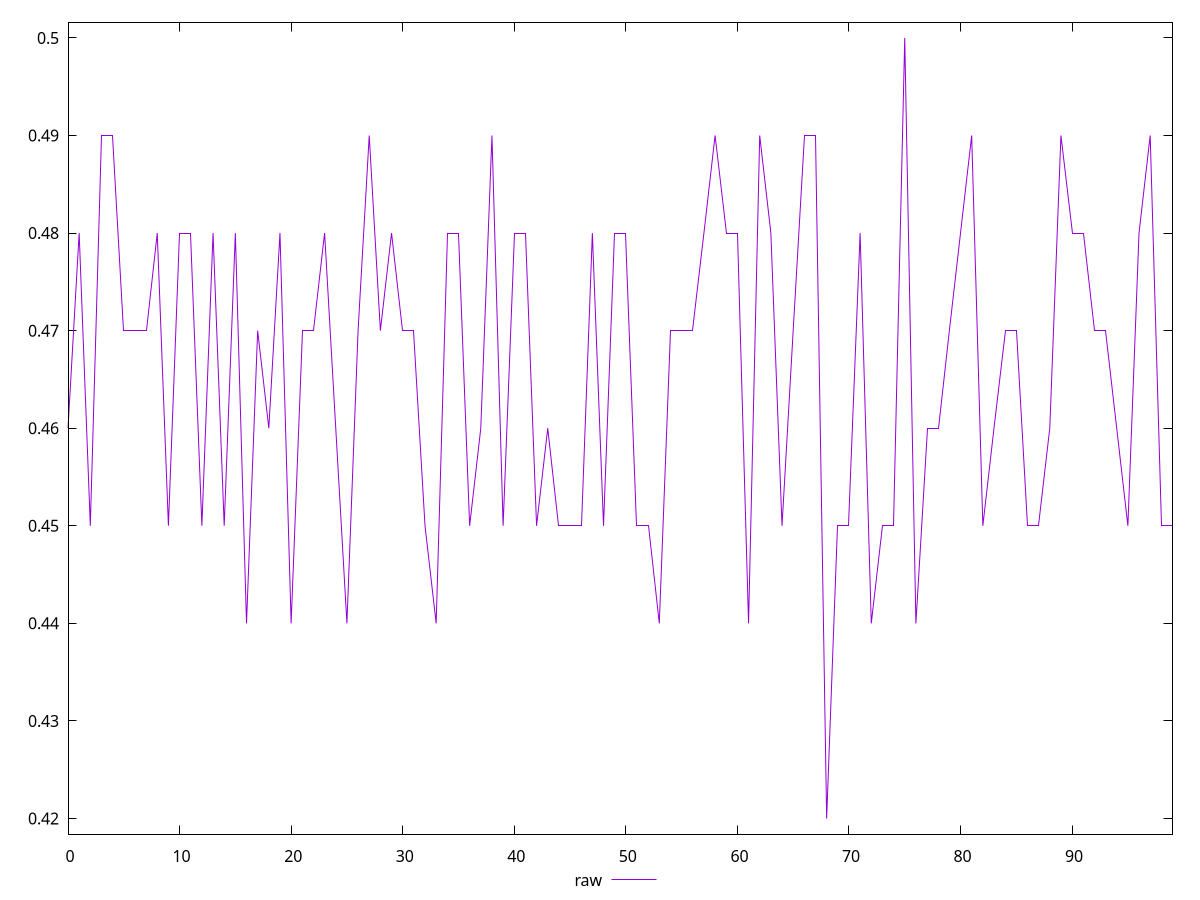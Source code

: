 reset

$raw <<EOF
0 0.46
1 0.48
2 0.45
3 0.49
4 0.49
5 0.47
6 0.47
7 0.47
8 0.48
9 0.45
10 0.48
11 0.48
12 0.45
13 0.48
14 0.45
15 0.48
16 0.44
17 0.47
18 0.46
19 0.48
20 0.44
21 0.47
22 0.47
23 0.48
24 0.46
25 0.44
26 0.47
27 0.49
28 0.47
29 0.48
30 0.47
31 0.47
32 0.45
33 0.44
34 0.48
35 0.48
36 0.45
37 0.46
38 0.49
39 0.45
40 0.48
41 0.48
42 0.45
43 0.46
44 0.45
45 0.45
46 0.45
47 0.48
48 0.45
49 0.48
50 0.48
51 0.45
52 0.45
53 0.44
54 0.47
55 0.47
56 0.47
57 0.48
58 0.49
59 0.48
60 0.48
61 0.44
62 0.49
63 0.48
64 0.45
65 0.47
66 0.49
67 0.49
68 0.42
69 0.45
70 0.45
71 0.48
72 0.44
73 0.45
74 0.45
75 0.5
76 0.44
77 0.46
78 0.46
79 0.47
80 0.48
81 0.49
82 0.45
83 0.46
84 0.47
85 0.47
86 0.45
87 0.45
88 0.46
89 0.49
90 0.48
91 0.48
92 0.47
93 0.47
94 0.46
95 0.45
96 0.48
97 0.49
98 0.45
99 0.45
EOF

set key outside below
set xrange [0:99]
set yrange [0.4184:0.5016]
set trange [0.4184:0.5016]
set terminal svg size 640, 500 enhanced background rgb 'white'
set output "report_00018_2021-02-10T15-25-16.877Z/meta/score/samples/pages/raw/values.svg"

plot $raw title "raw" with line

reset
